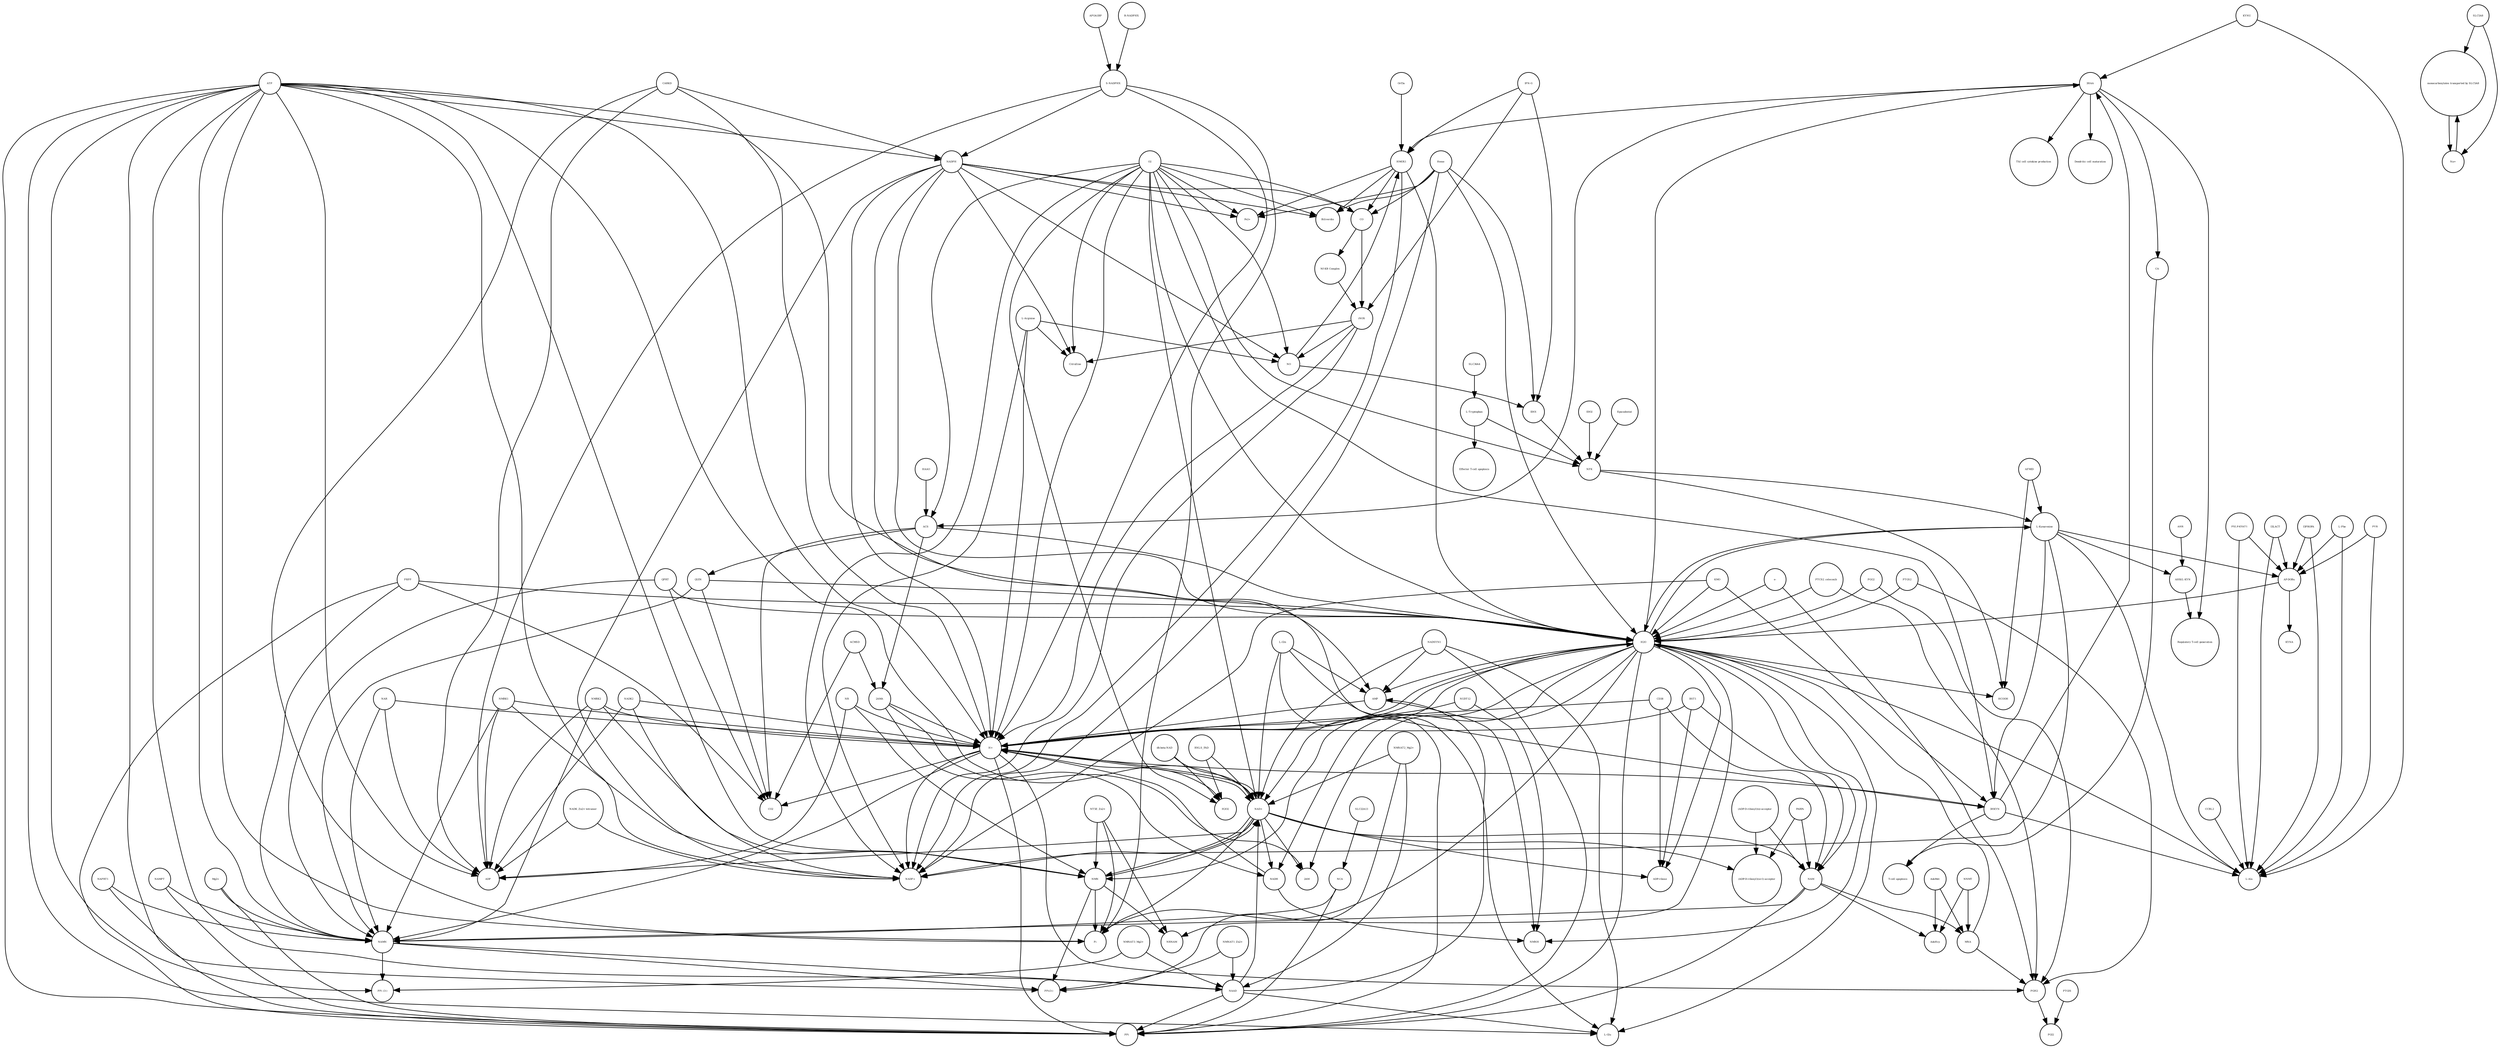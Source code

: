 strict digraph  {
"3HAA" [annotation="urn_miriam_obo.chebi_CHEBI%3A15793", bipartite=0, cls="simple chemical", fontsize=4, label="3HAA", shape=circle];
"Regulatory T-cell generation" [annotation="urn_miriam_obo.go_GO%3A0045066", bipartite=0, cls=phenotype, fontsize=4, label="Regulatory T-cell generation", shape=circle];
"AHR/L-KYN" [annotation="", bipartite=0, cls=complex, fontsize=4, label="AHR/L-KYN", shape=circle];
"L-Tryptophan" [annotation="urn_miriam_obo.chebi_CHEBI%3A57912", bipartite=0, cls="simple chemical", fontsize=4, label="L-Tryptophan", shape=circle];
"Effector T-cell apoptosis" [annotation="urn_miriam_obo.go_GO%3A1902483", bipartite=0, cls=phenotype, fontsize=4, label="Effector T-cell apoptosis", shape=circle];
"Th1 cell cytokine production" [annotation="urn_miriam_obo.go_GO%3A0035744", bipartite=0, cls=phenotype, fontsize=4, label="Th1 cell cytokine production", shape=circle];
CA [annotation="", bipartite=0, cls="simple chemical", fontsize=4, label=CA, shape=circle];
"T-cell apoptosis" [annotation="urn_miriam_obo.go_GO%3A0070231", bipartite=0, cls=phenotype, fontsize=4, label="T-cell apoptosis", shape=circle];
"3HKYN" [annotation="urn_miriam_obo.chebi_CHEBI%3A17380", bipartite=0, cls="simple chemical", fontsize=4, label="3HKYN", shape=circle];
"Dendritic cell maturation" [annotation="urn_miriam_obo.go_GO%3A0097029", bipartite=0, cls=phenotype, fontsize=4, label="Dendritic cell maturation", shape=circle];
HCOOH [annotation="urn_miriam_obo.chebi_CHEBI%3A30751", bipartite=0, cls="simple chemical", fontsize=4, label=HCOOH, shape=circle];
I3LACT [annotation="urn_miriam_obo.chebi_CHEBI%3A55528", bipartite=0, cls=macromolecule, fontsize=4, label=I3LACT, shape=circle];
NMRK1 [annotation=urn_miriam_uniprot_Q9NWW6, bipartite=0, cls=macromolecule, fontsize=4, label=NMRK1, shape=circle];
HMOX1 [annotation="", bipartite=0, cls=macromolecule, fontsize=4, label=HMOX1, shape=circle];
NFK [annotation="urn_miriam_obo.chebi_CHEBI%3A18377", bipartite=0, cls="simple chemical", fontsize=4, label=NFK, shape=circle];
APOA1BP [annotation=urn_miriam_uniprot_O95544, bipartite=0, cls="macromolecule multimer", fontsize=4, label=APOA1BP, shape=circle];
ATP [annotation="urn_miriam_obo.chebi_CHEBI%3A30616", bipartite=0, cls="simple chemical", fontsize=4, label=ATP, shape=circle];
SLC36A4 [annotation=urn_miriam_uniprot_Q6YBV0, bipartite=0, cls=macromolecule, fontsize=4, label=SLC36A4, shape=circle];
NAR [annotation="urn_miriam_obo.chebi_CHEBI%3A58527", bipartite=0, cls="simple chemical", fontsize=4, label=NAR, shape=circle];
CO [annotation="urn_miriam_obo.chebi_CHEBI%3A17245", bipartite=0, cls="simple chemical", fontsize=4, label=CO, shape=circle];
"e-" [annotation="urn_miriam_obo.chebi_CHEBI%3A10545", bipartite=0, cls="simple chemical", fontsize=4, label="e-", shape=circle];
AMP [annotation="urn_miriam_obo.chebi_CHEBI%3A16027", bipartite=0, cls="simple chemical", fontsize=4, label=AMP, shape=circle];
NAPRT1 [annotation=urn_miriam_uniprot_Q6XQN6, bipartite=0, cls="macromolecule multimer", fontsize=4, label=NAPRT1, shape=circle];
PARPs [annotation="urn_miriam_uniprot_Q8N5Y8|urn_miriam_uniprot_Q53GL7|urn_miriam_uniprot_Q8IXQ6", bipartite=0, cls=macromolecule, fontsize=4, label=PARPs, shape=circle];
BST1 [annotation=urn_miriam_uniprot_Q10588, bipartite=0, cls="macromolecule multimer", fontsize=4, label=BST1, shape=circle];
KMO [annotation=urn_miriam_uniprot_O15229, bipartite=0, cls=macromolecule, fontsize=4, label=KMO, shape=circle];
"PPi(3-)" [annotation="urn_miriam_obo.chebi_CHEBI%3A33019", bipartite=0, cls="simple chemical", fontsize=4, label="PPi(3-)", shape=circle];
QPRT [annotation=urn_miriam_uniprot_Q15274, bipartite=0, cls=macromolecule, fontsize=4, label=QPRT, shape=circle];
CD38 [annotation=urn_miriam_uniprot_P28907, bipartite=0, cls=macromolecule, fontsize=4, label=CD38, shape=circle];
"dh-beta-NAD" [annotation="urn_miriam_obo.chebi_CHEBI%3A90171|urn_miriam_obo.chebi_CHEBI%3A90174", bipartite=0, cls="simple chemical", fontsize=4, label="dh-beta-NAD", shape=circle];
"monocarboxylates transported by SLC5A8" [annotation="", bipartite=0, cls="simple chemical", fontsize=4, label="monocarboxylates transported by SLC5A8", shape=circle];
"PXLP-KYAT1" [annotation="urn_miriam_uniprot_Q16773|urn_miriam_obo.chebi_CHEBI%3A18405", bipartite=0, cls="complex multimer", fontsize=4, label="PXLP-KYAT1", shape=circle];
NMNH [annotation="urn_miriam_obo.chebi_CHEBI%3A74452", bipartite=0, cls="simple chemical", fontsize=4, label=NMNH, shape=circle];
Epacadostat [annotation="", bipartite=0, cls="simple chemical", fontsize=4, label=Epacadostat, shape=circle];
AHR [annotation=urn_miriam_uniprot_P35869, bipartite=0, cls=macromolecule, fontsize=4, label=AHR, shape=circle];
NADPH [annotation="urn_miriam_obo.chebi_CHEBI%3A16474", bipartite=0, cls="simple chemical", fontsize=4, label=NADPH, shape=circle];
NAAD [annotation="urn_miriam_obo.chebi_CHEBI%3A18304", bipartite=0, cls="simple chemical", fontsize=4, label=NAAD, shape=circle];
NNMT [annotation=urn_miriam_uniprot_P40261, bipartite=0, cls=macromolecule, fontsize=4, label=NNMT, shape=circle];
"PPi (3-)" [annotation="urn_miriam_obo.chebi_CHEBI%3A33019", bipartite=0, cls="simple chemical", fontsize=4, label="PPi (3-)", shape=circle];
"AP-DOBu" [annotation="urn_miriam_obo.chebi_CHEBI%3A17442", bipartite=0, cls="simple chemical", fontsize=4, label="AP-DOBu", shape=circle];
Pi [annotation="urn_miriam_obo.chebi_CHEBI%3A18367", bipartite=0, cls="simple chemical", fontsize=4, label=Pi, shape=circle];
ACS [annotation="urn_miriam_obo.chebi_CHEBI%3A29044", bipartite=0, cls="simple chemical", fontsize=4, label=ACS, shape=circle];
"2AM" [annotation="urn_miriam_obo.chebi_CHEBI%3A16886", bipartite=0, cls="simple chemical", fontsize=4, label="2AM", shape=circle];
KYNA [annotation="urn_miriam_obo.chebi_CHEBI%3A18344", bipartite=0, cls="simple chemical", fontsize=4, label=KYNA, shape=circle];
PGI2 [annotation="urn_miriam_obo.chebi_CHEBI%3A15552", bipartite=0, cls="simple chemical", fontsize=4, label=PGI2, shape=circle];
IDO2 [annotation=urn_miriam_uniprot_Q6ZQW0, bipartite=0, cls=macromolecule, fontsize=4, label=IDO2, shape=circle];
QUIN [annotation="urn_miriam_obo.chebi_CHEBI%3A16675", bipartite=0, cls="simple chemical", fontsize=4, label=QUIN, shape=circle];
"NAD+" [annotation="urn_miriam_obo.chebi_CHEBI%3A57540", bipartite=0, cls="simple chemical", fontsize=4, label="NAD+", shape=circle];
"L-Gln" [annotation="urn_miriam_obo.chebi_CHEBI%3A58359", bipartite=0, cls="simple chemical", fontsize=4, label="L-Gln", shape=circle];
PRPP [annotation="urn_miriam_obo.chebi_CHEBI%3A17111", bipartite=0, cls="simple chemical", fontsize=4, label=PRPP, shape=circle];
"Nf-KB Complex" [annotation="urn_miriam_uniprot_P19838|urn_miriam_uniprot_Q04206|urn_miriam_uniprot_Q00653", bipartite=0, cls=complex, fontsize=4, label="Nf-KB Complex", shape=circle];
NMN [annotation="urn_miriam_obo.chebi_CHEBI%3A14649", bipartite=0, cls="simple chemical", fontsize=4, label=NMN, shape=circle];
PTCS2_celecoxib [annotation="urn_miriam_uniprot_P35354|urn_miriam_obo.chebi_CHEBI%3A41423", bipartite=0, cls=complex, fontsize=4, label=PTCS2_celecoxib, shape=circle];
"IFN-G" [annotation=urn_miriam_uniprot_Q14609, bipartite=0, cls=macromolecule, fontsize=4, label="IFN-G", shape=circle];
AFMID [annotation=urn_miriam_uniprot_Q63HM1, bipartite=0, cls=macromolecule, fontsize=4, label=AFMID, shape=circle];
O2 [annotation="urn_miriam_obo.chebi_CHEBI%3A15379", bipartite=0, cls="simple chemical", fontsize=4, label=O2, shape=circle];
ADP [annotation="urn_miriam_obo.chebi_CHEBI%3A456216", bipartite=0, cls="simple chemical", fontsize=4, label=ADP, shape=circle];
HAAO [annotation=urn_miriam_uniprot_P46952, bipartite=0, cls=macromolecule, fontsize=4, label=HAAO, shape=circle];
NAMN [annotation="urn_miriam_obo.chebi_CHEBI%3A15763", bipartite=0, cls="simple chemical", fontsize=4, label=NAMN, shape=circle];
NAMPT [annotation=urn_miriam_uniprot_P43490, bipartite=0, cls=macromolecule, fontsize=4, label=NAMPT, shape=circle];
"NT5E_Zn2+" [annotation="urn_miriam_uniprot_P21589|urn_miriam_obo.chebi_CHEBI%3A29105", bipartite=0, cls="complex multimer", fontsize=4, label="NT5E_Zn2+", shape=circle];
Orf3a [annotation="urn_miriam_ncbiprotein_BCD58754|urn_miriam_uniprot_P0DTC3", bipartite=0, cls=macromolecule, fontsize=4, label=Orf3a, shape=circle];
PGG2 [annotation="urn_miriam_obo.chebi_CHEBI%3A27647", bipartite=0, cls="simple chemical", fontsize=4, label=PGG2, shape=circle];
I3PROPA [annotation="urn_miriam_obo.chebi_CHEBI%3A43580", bipartite=0, cls=macromolecule, fontsize=4, label=I3PROPA, shape=circle];
CARKD [annotation=urn_miriam_uniprot_Q8IW45, bipartite=0, cls=macromolecule, fontsize=4, label=CARKD, shape=circle];
NR [annotation="urn_miriam_obo.chebi_CHEBI%3A15927", bipartite=0, cls="simple chemical", fontsize=4, label=NR, shape=circle];
SLC22A13 [annotation=urn_miriam_uniprot_Q9Y226, bipartite=0, cls=macromolecule, fontsize=4, label=SLC22A13, shape=circle];
IDO1 [annotation=urn_miriam_uniprot_P14902, bipartite=0, cls=complex, fontsize=4, label=IDO1, shape=circle];
SLC5A8 [annotation=urn_miriam_uniprot_Q8N695, bipartite=0, cls=macromolecule, fontsize=4, label=SLC5A8, shape=circle];
"L-Arginine" [annotation="urn_miriam_obo.chebi_CHEBI%3A16467", bipartite=0, cls="simple chemical", fontsize=4, label="L-Arginine", shape=circle];
PTGS2 [annotation=urn_miriam_uniprot_P35354, bipartite=0, cls="macromolecule multimer", fontsize=4, label=PTGS2, shape=circle];
"Mg2+" [annotation="urn_miriam_obo.chebi_CHEBI%3A18420", bipartite=0, cls="simple chemical", fontsize=4, label="Mg2+", shape=circle];
"L-Kynurenine" [annotation="urn_miriam_obo.chebi_CHEBI%3A16946", bipartite=0, cls="simple chemical", fontsize=4, label="L-Kynurenine", shape=circle];
NO [annotation="urn_miriam_obo.chebi_CHEBI%3A16480", bipartite=0, cls="simple chemical", fontsize=4, label=NO, shape=circle];
NRNAM [annotation="urn_miriam_obo.chebi_CHEBI%3A15927", bipartite=0, cls="simple chemical", fontsize=4, label=NRNAM, shape=circle];
NADH [annotation="urn_miriam_obo.chebi_CHEBI%3A57945", bipartite=0, cls="simple chemical", fontsize=4, label=NADH, shape=circle];
NADK2 [annotation=urn_miriam_uniprot_Q4G0N4, bipartite=0, cls="macromolecule multimer", fontsize=4, label=NADK2, shape=circle];
"NMNAT1_Zn2+" [annotation="urn_miriam_uniprot_Q9HAN9|urn_miriam_obo.chebi_CHEBI%3A29105", bipartite=0, cls="complex multimer", fontsize=4, label="NMNAT1_Zn2+", shape=circle];
H2O2 [annotation="urn_miriam_obo.chebi_CHEBI%3A16240", bipartite=0, cls="simple chemical", fontsize=4, label=H2O2, shape=circle];
"(ADP-D-ribosyl)(n)-acceptor" [annotation="urn_miriam_obo.chebi_CHEBI%3A133202", bipartite=0, cls="simple chemical", fontsize=4, label="(ADP-D-ribosyl)(n)-acceptor", shape=circle];
NMRK2 [annotation=urn_miriam_uniprot_Q9NPI5, bipartite=0, cls=macromolecule, fontsize=4, label=NMRK2, shape=circle];
PPi [annotation="urn_miriam_obo.chebi_CHEBI%3A29888", bipartite=0, cls="simple chemical", fontsize=4, label=PPi, shape=circle];
PTGIS [annotation=urn_miriam_uniprot_Q16647, bipartite=0, cls=macromolecule, fontsize=4, label=PTGIS, shape=circle];
"2AMA" [annotation="urn_miriam_obo.chebi_CHEBI%3A15745", bipartite=0, cls="simple chemical", fontsize=4, label="2AMA", shape=circle];
"H+" [annotation="urn_miriam_obo.chebi_CHEBI%3A15378", bipartite=0, cls="simple chemical", fontsize=4, label="H+", shape=circle];
"NADP+" [annotation="urn_miriam_obo.chebi_CHEBI%3A18009", bipartite=0, cls="simple chemical", fontsize=4, label="NADP+", shape=circle];
KYNU [annotation=urn_miriam_uniprot_Q16719, bipartite=0, cls="macromolecule multimer", fontsize=4, label=KYNU, shape=circle];
"ADP-ribose" [annotation="urn_miriam_obo.chebi_CHEBI%3A57967", bipartite=0, cls="simple chemical", fontsize=4, label="ADP-ribose", shape=circle];
"L-Glu" [annotation="urn_miriam_obo.chebi_CHEBI%3A29985", bipartite=0, cls="simple chemical", fontsize=4, label="L-Glu", shape=circle];
NUDT12 [annotation=urn_miriam_uniprot_Q9BQG2, bipartite=0, cls=macromolecule, fontsize=4, label=NUDT12, shape=circle];
"R-NADPHX" [annotation="urn_miriam_obo.chebi_CHEBI%3A64085", bipartite=0, cls="simple chemical", fontsize=4, label="R-NADPHX", shape=circle];
"L-Phe" [annotation="urn_miriam_obo.chebi_CHEBI%3A58095", bipartite=0, cls="simple chemical", fontsize=4, label="L-Phe", shape=circle];
NADSYN1 [annotation=urn_miriam_uniprot_Q6IA69, bipartite=0, cls="macromolecule multimer", fontsize=4, label=NADSYN1, shape=circle];
AdoHcy [annotation="urn_miriam_obo.chebi_CHEBI%3A16680", bipartite=0, cls="simple chemical", fontsize=4, label=AdoHcy, shape=circle];
CO2 [annotation="urn_miriam_obo.chebi_CHEBI%3A16526", bipartite=0, cls="simple chemical", fontsize=4, label=CO2, shape=circle];
PGH2 [annotation="urn_miriam_obo.chebi_CHEBI%3A15554", bipartite=0, cls="simple chemical", fontsize=4, label=PGH2, shape=circle];
Heme [annotation="urn_miriam_obo.chebi_CHEBI%3A30413", bipartite=0, cls="simple chemical", fontsize=4, label=Heme, shape=circle];
MNA [annotation="urn_miriam_obo.chebi_CHEBI%3A16797", bipartite=0, cls="simple chemical", fontsize=4, label=MNA, shape=circle];
CCBL2 [annotation=urn_miriam_uniprot_Q6YP21, bipartite=0, cls="macromolecule multimer", fontsize=4, label=CCBL2, shape=circle];
PYR [annotation="urn_miriam_obo.chebi_CHEBI%3A15361", bipartite=0, cls="simple chemical", fontsize=4, label=PYR, shape=circle];
"NMNAT3_Mg2+" [annotation="urn_miriam_uniprot_Q96T66|urn_miriam_obo.chebi_CHEBI%3A18420", bipartite=0, cls="complex multimer", fontsize=4, label="NMNAT3_Mg2+", shape=circle];
RNLS_FAD [annotation="urn_miriam_uniprot_Q5VYX0|urn_miriam_obo.chebi_CHEBI%3A16238", bipartite=0, cls=complex, fontsize=4, label=RNLS_FAD, shape=circle];
NAM [annotation="urn_miriam_obo.chebi_CHEBI%3A17154", bipartite=0, cls="simple chemical", fontsize=4, label=NAM, shape=circle];
iNOS [annotation=urn_miriam_uniprot_P35228, bipartite=0, cls=macromolecule, fontsize=4, label=iNOS, shape=circle];
Citrulline [annotation="urn_miriam_obo.chebi_CHEBI%3A16349", bipartite=0, cls="simple chemical", fontsize=4, label=Citrulline, shape=circle];
"Fe2+" [annotation="urn_miriam_obo.chebi_CHEBI%3A29033", bipartite=0, cls="simple chemical", fontsize=4, label="Fe2+", shape=circle];
ACMSD [annotation=urn_miriam_uniprot_Q8TDX5, bipartite=0, cls="macromolecule multimer", fontsize=4, label=ACMSD, shape=circle];
Biliverdin [annotation="urn_miriam_obo.chebi_CHEBI%3A17033", bipartite=0, cls="simple chemical", fontsize=4, label=Biliverdin, shape=circle];
H2O [annotation="urn_miriam_obo.chebi_CHEBI%3A15377", bipartite=0, cls="simple chemical", fontsize=4, label=H2O, shape=circle];
"L-Ala" [annotation="urn_miriam_obo.chebi_CHEBI%3A57972", bipartite=0, cls="simple chemical", fontsize=4, label="L-Ala", shape=circle];
NCA [annotation="urn_miriam_obo.chebi_CHEBI%3A32544", bipartite=0, cls="simple chemical", fontsize=4, label=NCA, shape=circle];
"S-NADPHX" [annotation="urn_miriam_obo.chebi_CHEBI%3A64084", bipartite=0, cls="simple chemical", fontsize=4, label="S-NADPHX", shape=circle];
"Na+" [annotation="urn_miriam_obo.chebi_CHEBI%3A29101", bipartite=0, cls="simple chemical", fontsize=4, label="Na+", shape=circle];
"NMNAT2_Mg2+" [annotation="urn_miriam_uniprot_Q9BZQ4|urn_miriam_obo.chebi_CHEBI%3A18420", bipartite=0, cls=complex, fontsize=4, label="NMNAT2_Mg2+", shape=circle];
"NADK_Zn2+ tetramer" [annotation="urn_miriam_uniprot_O95544|urn_miriam_obo.chebi_CHEBI%3A29105", bipartite=0, cls="complex multimer", fontsize=4, label="NADK_Zn2+ tetramer", shape=circle];
AdoMet [annotation="urn_miriam_obo.chebi_CHEBI%3A15414", bipartite=0, cls="simple chemical", fontsize=4, label=AdoMet, shape=circle];
"(ADP-D-ribosyl)(n+1)-acceptor" [annotation="urn_miriam_obo.chebi_CHEBI%3A133203", bipartite=0, cls="simple chemical", fontsize=4, label="(ADP-D-ribosyl)(n+1)-acceptor", shape=circle];
"3HAA" -> "Regulatory T-cell generation"  [annotation="", interaction_type="necessary stimulation"];
"3HAA" -> "Th1 cell cytokine production"  [annotation="", interaction_type=inhibition];
"3HAA" -> "Dendritic cell maturation"  [annotation="", interaction_type="logic arc"];
"3HAA" -> CA  [annotation="", interaction_type=production];
"3HAA" -> ACS  [annotation="", interaction_type=production];
"3HAA" -> HMOX1  [annotation="urn_miriam_pubmed_15249210|urn_miriam_pubmed_11287117|urn_miriam_pubmed_12706494", interaction_type=catalysis];
"AHR/L-KYN" -> "Regulatory T-cell generation"  [annotation="", interaction_type="necessary stimulation"];
"L-Tryptophan" -> "Effector T-cell apoptosis"  [annotation="", interaction_type=inhibition];
"L-Tryptophan" -> NFK  [annotation="", interaction_type=production];
CA -> "T-cell apoptosis"  [annotation="", interaction_type="necessary stimulation"];
"3HKYN" -> "T-cell apoptosis"  [annotation="", interaction_type="logic arc"];
"3HKYN" -> "L-Ala"  [annotation="", interaction_type=production];
"3HKYN" -> "3HAA"  [annotation="", interaction_type=production];
I3LACT -> "AP-DOBu"  [annotation="", interaction_type=inhibition];
I3LACT -> "L-Ala"  [annotation="", interaction_type=inhibition];
NMRK1 -> NMN  [annotation="", interaction_type=catalysis];
NMRK1 -> "H+"  [annotation="", interaction_type=catalysis];
NMRK1 -> ADP  [annotation="", interaction_type=catalysis];
NMRK1 -> NAMN  [annotation="", interaction_type=catalysis];
HMOX1 -> "NADP+"  [annotation="", interaction_type=catalysis];
HMOX1 -> "Fe2+"  [annotation="", interaction_type=catalysis];
HMOX1 -> CO  [annotation="", interaction_type=catalysis];
HMOX1 -> Biliverdin  [annotation="", interaction_type=catalysis];
HMOX1 -> H2O  [annotation="", interaction_type=catalysis];
NFK -> HCOOH  [annotation="", interaction_type=production];
NFK -> "L-Kynurenine"  [annotation="", interaction_type=production];
APOA1BP -> "S-NADPHX"  [annotation="", interaction_type=catalysis];
ATP -> NAAD  [annotation="", interaction_type=production];
ATP -> "PPi (3-)"  [annotation="", interaction_type=production];
ATP -> "PPi(3-)"  [annotation="", interaction_type=production];
ATP -> "NAD+"  [annotation="", interaction_type=production];
ATP -> "H+"  [annotation="", interaction_type=production];
ATP -> ADP  [annotation="", interaction_type=production];
ATP -> "NADP+"  [annotation="", interaction_type=production];
ATP -> AMP  [annotation="", interaction_type=production];
ATP -> "L-Glu"  [annotation="", interaction_type=production];
ATP -> PPi  [annotation="", interaction_type=production];
ATP -> NMN  [annotation="", interaction_type=production];
ATP -> NADPH  [annotation="", interaction_type=production];
ATP -> Pi  [annotation="", interaction_type=production];
ATP -> NAMN  [annotation="", interaction_type=production];
SLC36A4 -> "L-Tryptophan"  [annotation="", interaction_type=catalysis];
NAR -> "H+"  [annotation="", interaction_type=production];
NAR -> NAMN  [annotation="", interaction_type=production];
NAR -> ADP  [annotation="", interaction_type=production];
CO -> iNOS  [annotation="urn_miriam_pubmed_9126284|urn_miriam_pubmed_15249210", interaction_type=inhibition];
CO -> "Nf-KB Complex"  [annotation=urn_miriam_pubmed_15249210, interaction_type=inhibition];
"e-" -> H2O  [annotation="", interaction_type=production];
"e-" -> PGH2  [annotation="", interaction_type=production];
AMP -> "H+"  [annotation="", interaction_type=production];
AMP -> NMNH  [annotation="", interaction_type=production];
NAPRT1 -> PPi  [annotation="", interaction_type=catalysis];
NAPRT1 -> NAMN  [annotation="", interaction_type=catalysis];
PARPs -> "(ADP-D-ribosyl)(n+1)-acceptor"  [annotation="", interaction_type=catalysis];
PARPs -> NAM  [annotation="", interaction_type=catalysis];
BST1 -> "ADP-ribose"  [annotation="", interaction_type=catalysis];
BST1 -> "H+"  [annotation="", interaction_type=catalysis];
BST1 -> NAM  [annotation="", interaction_type=catalysis];
KMO -> H2O  [annotation="", interaction_type=catalysis];
KMO -> "NADP+"  [annotation="", interaction_type=catalysis];
KMO -> "3HKYN"  [annotation="", interaction_type=catalysis];
QPRT -> CO2  [annotation="", interaction_type=catalysis];
QPRT -> H2O  [annotation="", interaction_type=catalysis];
QPRT -> NAMN  [annotation="", interaction_type=catalysis];
CD38 -> "ADP-ribose"  [annotation="", interaction_type=catalysis];
CD38 -> "H+"  [annotation="", interaction_type=catalysis];
CD38 -> NAM  [annotation="", interaction_type=catalysis];
"dh-beta-NAD" -> "NAD+"  [annotation="", interaction_type=production];
"dh-beta-NAD" -> H2O2  [annotation="", interaction_type=production];
"monocarboxylates transported by SLC5A8" -> "Na+"  [annotation="", interaction_type=production];
"PXLP-KYAT1" -> "AP-DOBu"  [annotation="", interaction_type=catalysis];
"PXLP-KYAT1" -> "L-Ala"  [annotation="", interaction_type=catalysis];
Epacadostat -> NFK  [annotation="urn_miriam_pubmed_29531094|urn_miriam_pubmed_28523098|urn_miriam_pubmed_30338242|urn_miriam_pubmed_32292563", interaction_type=inhibition];
AHR -> "AHR/L-KYN"  [annotation="", interaction_type=production];
NADPH -> "3HKYN"  [annotation="", interaction_type=production];
NADPH -> "NADP+"  [annotation="", interaction_type=production];
NADPH -> H2O  [annotation="", interaction_type=production];
NADPH -> "H+"  [annotation="", interaction_type=production];
NADPH -> Citrulline  [annotation="", interaction_type=production];
NADPH -> NO  [annotation="", interaction_type=production];
NADPH -> "Fe2+"  [annotation="", interaction_type=production];
NADPH -> CO  [annotation="", interaction_type=production];
NADPH -> Biliverdin  [annotation="", interaction_type=production];
NAAD -> AMP  [annotation="", interaction_type=production];
NAAD -> "L-Glu"  [annotation="", interaction_type=production];
NAAD -> "NAD+"  [annotation="", interaction_type=production];
NAAD -> PPi  [annotation="", interaction_type=production];
NNMT -> MNA  [annotation="", interaction_type=catalysis];
NNMT -> AdoHcy  [annotation="", interaction_type=catalysis];
"AP-DOBu" -> H2O  [annotation="", interaction_type=production];
"AP-DOBu" -> KYNA  [annotation="", interaction_type=production];
ACS -> H2O  [annotation="", interaction_type=production];
ACS -> QUIN  [annotation="", interaction_type=production];
ACS -> "2AMA"  [annotation="", interaction_type=production];
ACS -> CO2  [annotation="", interaction_type=production];
IDO2 -> NFK  [annotation="", interaction_type=catalysis];
QUIN -> CO2  [annotation="", interaction_type=production];
QUIN -> H2O  [annotation="", interaction_type=production];
QUIN -> NAMN  [annotation="", interaction_type=production];
"NAD+" -> "H+"  [annotation="", interaction_type=production];
"NAD+" -> NAM  [annotation="", interaction_type=production];
"NAD+" -> "ADP-ribose"  [annotation="", interaction_type=production];
"NAD+" -> Pi  [annotation="", interaction_type=production];
"NAD+" -> NMN  [annotation="", interaction_type=production];
"NAD+" -> NADH  [annotation="", interaction_type=production];
"NAD+" -> "2AM"  [annotation="", interaction_type=production];
"NAD+" -> ADP  [annotation="", interaction_type=production];
"NAD+" -> "NADP+"  [annotation="", interaction_type=production];
"NAD+" -> "(ADP-D-ribosyl)(n+1)-acceptor"  [annotation="", interaction_type=production];
"L-Gln" -> AMP  [annotation="", interaction_type=production];
"L-Gln" -> "L-Glu"  [annotation="", interaction_type=production];
"L-Gln" -> "NAD+"  [annotation="", interaction_type=production];
"L-Gln" -> PPi  [annotation="", interaction_type=production];
PRPP -> PPi  [annotation="", interaction_type=production];
PRPP -> NAMN  [annotation="", interaction_type=production];
PRPP -> CO2  [annotation="", interaction_type=production];
PRPP -> H2O  [annotation="", interaction_type=production];
"Nf-KB Complex" -> iNOS  [annotation="urn_miriam_pubmed_9126284|urn_miriam_pubmed_15249210", interaction_type=catalysis];
NMN -> NRNAM  [annotation="", interaction_type=production];
NMN -> Pi  [annotation="", interaction_type=production];
NMN -> "PPi(3-)"  [annotation="", interaction_type=production];
NMN -> "NAD+"  [annotation="", interaction_type=production];
PTCS2_celecoxib -> H2O  [annotation="", interaction_type=inhibition];
PTCS2_celecoxib -> PGH2  [annotation="", interaction_type=inhibition];
"IFN-G" -> IDO1  [annotation="urn_miriam_pubmed_23476103|urn_miriam_pubmed_15249210|urn_miriam_pubmed_9126284", interaction_type=catalysis];
"IFN-G" -> iNOS  [annotation="urn_miriam_pubmed_9126284|urn_miriam_pubmed_15249210", interaction_type=catalysis];
"IFN-G" -> HMOX1  [annotation="urn_miriam_pubmed_15249210|urn_miriam_pubmed_11287117|urn_miriam_pubmed_12706494", interaction_type=catalysis];
AFMID -> HCOOH  [annotation=urn_miriam_pubmed_29531094, interaction_type=catalysis];
AFMID -> "L-Kynurenine"  [annotation=urn_miriam_pubmed_29531094, interaction_type=catalysis];
O2 -> NFK  [annotation="", interaction_type=production];
O2 -> H2O2  [annotation="", interaction_type=production];
O2 -> "NAD+"  [annotation="", interaction_type=production];
O2 -> ACS  [annotation="", interaction_type=production];
O2 -> "3HKYN"  [annotation="", interaction_type=production];
O2 -> "NADP+"  [annotation="", interaction_type=production];
O2 -> H2O  [annotation="", interaction_type=production];
O2 -> "Fe2+"  [annotation="", interaction_type=production];
O2 -> CO  [annotation="", interaction_type=production];
O2 -> Biliverdin  [annotation="", interaction_type=production];
O2 -> "H+"  [annotation="", interaction_type=production];
O2 -> Citrulline  [annotation="", interaction_type=production];
O2 -> NO  [annotation="", interaction_type=production];
HAAO -> ACS  [annotation="", interaction_type=catalysis];
NAMN -> NAAD  [annotation="", interaction_type=production];
NAMN -> "PPi(3-)"  [annotation="", interaction_type=production];
NAMN -> "PPi (3-)"  [annotation="", interaction_type=production];
NAMPT -> PPi  [annotation="", interaction_type=catalysis];
NAMPT -> NAMN  [annotation="", interaction_type=catalysis];
"NT5E_Zn2+" -> NRNAM  [annotation="", interaction_type=catalysis];
"NT5E_Zn2+" -> Pi  [annotation="", interaction_type=catalysis];
"NT5E_Zn2+" -> NMN  [annotation="", interaction_type=catalysis];
Orf3a -> HMOX1  [annotation="urn_miriam_doi_10.1101%2F2020.03.22.002386|urn_miriam_taxonomy_2697049", interaction_type=modulation];
PGG2 -> H2O  [annotation="", interaction_type=production];
PGG2 -> PGH2  [annotation="", interaction_type=production];
I3PROPA -> "AP-DOBu"  [annotation="", interaction_type=inhibition];
I3PROPA -> "L-Ala"  [annotation="", interaction_type=inhibition];
CARKD -> Pi  [annotation="", interaction_type=catalysis];
CARKD -> NADPH  [annotation="", interaction_type=catalysis];
CARKD -> "H+"  [annotation="", interaction_type=catalysis];
CARKD -> ADP  [annotation="", interaction_type=catalysis];
NR -> NMN  [annotation="", interaction_type=production];
NR -> "H+"  [annotation="", interaction_type=production];
NR -> ADP  [annotation="", interaction_type=production];
SLC22A13 -> NCA  [annotation="", interaction_type=catalysis];
IDO1 -> NFK  [annotation="urn_miriam_pubmed_29531094|urn_miriam_pubmed_28523098|urn_miriam_pubmed_30338242|urn_miriam_pubmed_32292563", interaction_type=catalysis];
SLC5A8 -> "Na+"  [annotation="", interaction_type=catalysis];
SLC5A8 -> "monocarboxylates transported by SLC5A8"  [annotation="", interaction_type=catalysis];
"L-Arginine" -> NO  [annotation="", interaction_type=production];
"L-Arginine" -> Citrulline  [annotation="", interaction_type=production];
"L-Arginine" -> "NADP+"  [annotation="", interaction_type=production];
"L-Arginine" -> "H+"  [annotation="", interaction_type=production];
PTGS2 -> H2O  [annotation="", interaction_type=catalysis];
PTGS2 -> PGH2  [annotation="", interaction_type=catalysis];
"Mg2+" -> PPi  [annotation="", interaction_type=stimulation];
"Mg2+" -> NAMN  [annotation="", interaction_type=stimulation];
"L-Kynurenine" -> "3HKYN"  [annotation="", interaction_type=production];
"L-Kynurenine" -> "NADP+"  [annotation="", interaction_type=production];
"L-Kynurenine" -> H2O  [annotation="", interaction_type=production];
"L-Kynurenine" -> "AP-DOBu"  [annotation="", interaction_type=production];
"L-Kynurenine" -> "L-Ala"  [annotation="", interaction_type=production];
"L-Kynurenine" -> "AHR/L-KYN"  [annotation="", interaction_type=production];
NO -> IDO1  [annotation="urn_miriam_pubmed_23476103|urn_miriam_pubmed_15249210|urn_miriam_pubmed_9126284", interaction_type=inhibition];
NO -> HMOX1  [annotation="urn_miriam_pubmed_15249210|urn_miriam_pubmed_11287117|urn_miriam_pubmed_12706494", interaction_type=catalysis];
NADH -> "H+"  [annotation="", interaction_type=production];
NADH -> NMNH  [annotation="", interaction_type=production];
NADK2 -> "H+"  [annotation="", interaction_type=catalysis];
NADK2 -> "NADP+"  [annotation="", interaction_type=catalysis];
NADK2 -> ADP  [annotation="", interaction_type=catalysis];
"NMNAT1_Zn2+" -> "PPi(3-)"  [annotation="", interaction_type=catalysis];
"NMNAT1_Zn2+" -> NAAD  [annotation="", interaction_type=catalysis];
"(ADP-D-ribosyl)(n)-acceptor" -> "(ADP-D-ribosyl)(n+1)-acceptor"  [annotation="", interaction_type=production];
"(ADP-D-ribosyl)(n)-acceptor" -> NAM  [annotation="", interaction_type=production];
NMRK2 -> NMN  [annotation="", interaction_type=catalysis];
NMRK2 -> "H+"  [annotation="", interaction_type=catalysis];
NMRK2 -> ADP  [annotation="", interaction_type=catalysis];
NMRK2 -> NAMN  [annotation="", interaction_type=catalysis];
PTGIS -> PGI2  [annotation="", interaction_type=catalysis];
"2AMA" -> "H+"  [annotation="", interaction_type=production];
"2AMA" -> NADH  [annotation="", interaction_type=production];
"2AMA" -> "2AM"  [annotation="", interaction_type=production];
"H+" -> NAMN  [annotation="", interaction_type=production];
"H+" -> H2O  [annotation="", interaction_type=production];
"H+" -> CO2  [annotation="", interaction_type=production];
"H+" -> H2O2  [annotation="", interaction_type=production];
"H+" -> "NAD+"  [annotation="", interaction_type=production];
"H+" -> "3HKYN"  [annotation="", interaction_type=production];
"H+" -> "NADP+"  [annotation="", interaction_type=production];
"H+" -> PGH2  [annotation="", interaction_type=production];
"H+" -> PPi  [annotation="", interaction_type=production];
KYNU -> "L-Ala"  [annotation="", interaction_type=catalysis];
KYNU -> "3HAA"  [annotation="", interaction_type=catalysis];
NUDT12 -> "H+"  [annotation="", interaction_type=catalysis];
NUDT12 -> NMNH  [annotation="", interaction_type=catalysis];
"R-NADPHX" -> "S-NADPHX"  [annotation="", interaction_type=production];
"L-Phe" -> "AP-DOBu"  [annotation="", interaction_type=inhibition];
"L-Phe" -> "L-Ala"  [annotation="", interaction_type=inhibition];
NADSYN1 -> AMP  [annotation="", interaction_type=catalysis];
NADSYN1 -> "L-Glu"  [annotation="", interaction_type=catalysis];
NADSYN1 -> "NAD+"  [annotation="", interaction_type=catalysis];
NADSYN1 -> PPi  [annotation="", interaction_type=catalysis];
PGH2 -> PGI2  [annotation="", interaction_type=production];
Heme -> IDO1  [annotation="", interaction_type=production];
Heme -> "NADP+"  [annotation="", interaction_type=production];
Heme -> "Fe2+"  [annotation="", interaction_type=production];
Heme -> CO  [annotation="", interaction_type=production];
Heme -> Biliverdin  [annotation="", interaction_type=production];
Heme -> H2O  [annotation="", interaction_type=production];
MNA -> H2O  [annotation="", interaction_type=stimulation];
MNA -> PGH2  [annotation="", interaction_type=stimulation];
CCBL2 -> "L-Ala"  [annotation="", interaction_type=catalysis];
PYR -> "AP-DOBu"  [annotation="", interaction_type=production];
PYR -> "L-Ala"  [annotation="", interaction_type=production];
"NMNAT3_Mg2+" -> "PPi (3-)"  [annotation="", interaction_type=catalysis];
"NMNAT3_Mg2+" -> NAAD  [annotation="", interaction_type=catalysis];
RNLS_FAD -> "NAD+"  [annotation="", interaction_type=catalysis];
RNLS_FAD -> H2O2  [annotation="", interaction_type=catalysis];
NAM -> MNA  [annotation="", interaction_type=production];
NAM -> AdoHcy  [annotation="", interaction_type=production];
NAM -> PPi  [annotation="", interaction_type=production];
NAM -> NAMN  [annotation="", interaction_type=production];
iNOS -> NO  [annotation="urn_miriam_pubmed_15249210|urn_miriam_pubmed_11463332", interaction_type=catalysis];
iNOS -> Citrulline  [annotation="urn_miriam_pubmed_15249210|urn_miriam_pubmed_11463332", interaction_type=catalysis];
iNOS -> "NADP+"  [annotation="urn_miriam_pubmed_15249210|urn_miriam_pubmed_11463332", interaction_type=catalysis];
iNOS -> "H+"  [annotation="urn_miriam_pubmed_15249210|urn_miriam_pubmed_11463332", interaction_type=catalysis];
ACMSD -> "2AMA"  [annotation="", interaction_type=catalysis];
ACMSD -> CO2  [annotation="", interaction_type=catalysis];
H2O -> NRNAM  [annotation="", interaction_type=production];
H2O -> Pi  [annotation="", interaction_type=production];
H2O -> "H+"  [annotation="", interaction_type=production];
H2O -> NAM  [annotation="", interaction_type=production];
H2O -> "ADP-ribose"  [annotation="", interaction_type=production];
H2O -> NMN  [annotation="", interaction_type=production];
H2O -> NADH  [annotation="", interaction_type=production];
H2O -> "2AM"  [annotation="", interaction_type=production];
H2O -> AMP  [annotation="", interaction_type=production];
H2O -> "L-Glu"  [annotation="", interaction_type=production];
H2O -> PPi  [annotation="", interaction_type=production];
H2O -> "NAD+"  [annotation="", interaction_type=production];
H2O -> HCOOH  [annotation="", interaction_type=production];
H2O -> "L-Kynurenine"  [annotation="", interaction_type=production];
H2O -> "3HAA"  [annotation="", interaction_type=production];
H2O -> "L-Ala"  [annotation="", interaction_type=production];
H2O -> NMNH  [annotation="", interaction_type=production];
NCA -> PPi  [annotation="", interaction_type=production];
NCA -> NAMN  [annotation="", interaction_type=production];
"S-NADPHX" -> Pi  [annotation="", interaction_type=production];
"S-NADPHX" -> NADPH  [annotation="", interaction_type=production];
"S-NADPHX" -> "H+"  [annotation="", interaction_type=production];
"S-NADPHX" -> ADP  [annotation="", interaction_type=production];
"Na+" -> "monocarboxylates transported by SLC5A8"  [annotation="", interaction_type=production];
"NMNAT2_Mg2+" -> "PPi(3-)"  [annotation="", interaction_type=catalysis];
"NMNAT2_Mg2+" -> "NAD+"  [annotation="", interaction_type=catalysis];
"NMNAT2_Mg2+" -> NAAD  [annotation="", interaction_type=catalysis];
"NADK_Zn2+ tetramer" -> "NADP+"  [annotation="", interaction_type=catalysis];
"NADK_Zn2+ tetramer" -> ADP  [annotation="", interaction_type=catalysis];
AdoMet -> MNA  [annotation="", interaction_type=production];
AdoMet -> AdoHcy  [annotation="", interaction_type=production];
}
